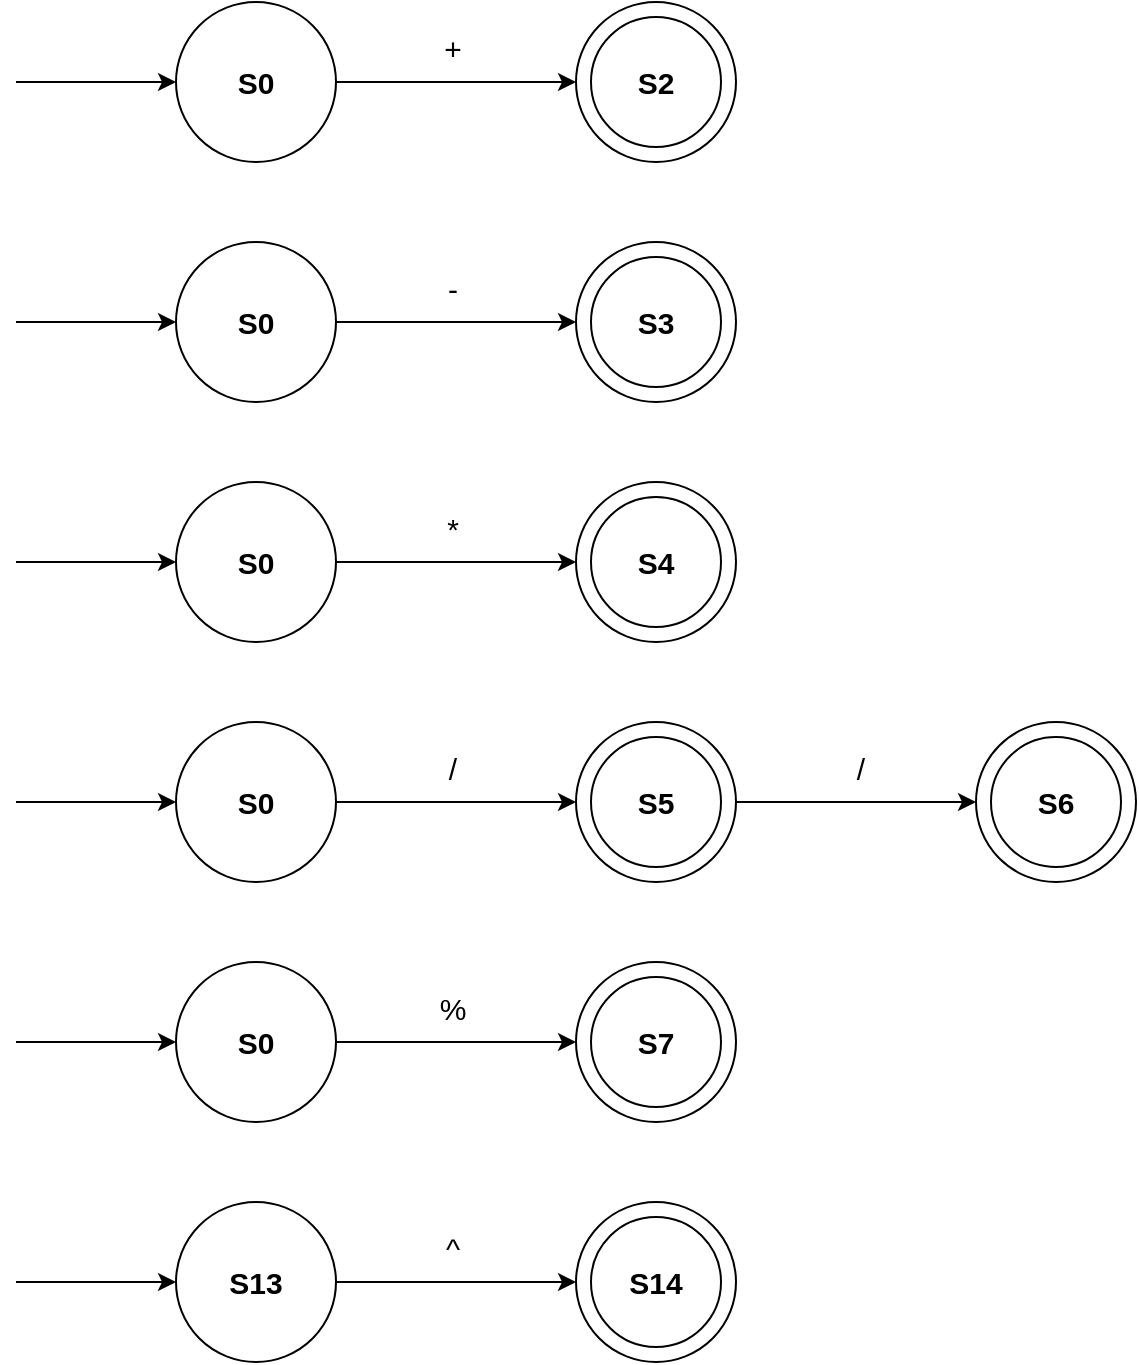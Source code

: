 <mxfile version="23.1.1" type="github">
  <diagram name="Page-1" id="PWy-CDX3qjIFCn9IKMQH">
    <mxGraphModel dx="1009" dy="573" grid="1" gridSize="10" guides="1" tooltips="1" connect="1" arrows="1" fold="1" page="1" pageScale="1" pageWidth="850" pageHeight="1100" math="0" shadow="0">
      <root>
        <mxCell id="0" />
        <mxCell id="1" parent="0" />
        <mxCell id="I_ukyHd6Pq-XbH-F2VGM-1" value="" style="ellipse;whiteSpace=wrap;html=1;aspect=fixed;" parent="1" vertex="1">
          <mxGeometry x="480" y="160" width="80" height="80" as="geometry" />
        </mxCell>
        <mxCell id="I_ukyHd6Pq-XbH-F2VGM-2" value="" style="ellipse;whiteSpace=wrap;html=1;aspect=fixed;" parent="1" vertex="1">
          <mxGeometry x="487.5" y="167.5" width="65" height="65" as="geometry" />
        </mxCell>
        <mxCell id="I_ukyHd6Pq-XbH-F2VGM-3" value="" style="ellipse;whiteSpace=wrap;html=1;aspect=fixed;" parent="1" vertex="1">
          <mxGeometry x="280" y="160" width="80" height="80" as="geometry" />
        </mxCell>
        <mxCell id="I_ukyHd6Pq-XbH-F2VGM-4" value="" style="endArrow=classic;html=1;rounded=0;entryX=0;entryY=0.5;entryDx=0;entryDy=0;" parent="1" edge="1">
          <mxGeometry width="50" height="50" relative="1" as="geometry">
            <mxPoint x="200" y="200" as="sourcePoint" />
            <mxPoint x="280" y="200" as="targetPoint" />
          </mxGeometry>
        </mxCell>
        <mxCell id="I_ukyHd6Pq-XbH-F2VGM-5" value="" style="endArrow=classic;html=1;rounded=0;entryX=0;entryY=0.5;entryDx=0;entryDy=0;exitX=1;exitY=0.5;exitDx=0;exitDy=0;" parent="1" source="I_ukyHd6Pq-XbH-F2VGM-3" target="I_ukyHd6Pq-XbH-F2VGM-1" edge="1">
          <mxGeometry width="50" height="50" relative="1" as="geometry">
            <mxPoint x="370" y="230" as="sourcePoint" />
            <mxPoint x="490" y="230" as="targetPoint" />
          </mxGeometry>
        </mxCell>
        <mxCell id="I_ukyHd6Pq-XbH-F2VGM-6" value="&lt;b style=&quot;font-size: 15px;&quot;&gt;S0&lt;/b&gt;" style="text;html=1;strokeColor=none;fillColor=none;align=center;verticalAlign=middle;whiteSpace=wrap;rounded=0;fontSize=15;" parent="1" vertex="1">
          <mxGeometry x="290" y="185" width="60" height="30" as="geometry" />
        </mxCell>
        <mxCell id="I_ukyHd6Pq-XbH-F2VGM-7" value="&lt;b&gt;&lt;font style=&quot;font-size: 15px;&quot;&gt;S2&lt;/font&gt;&lt;/b&gt;" style="text;html=1;strokeColor=none;fillColor=none;align=center;verticalAlign=middle;whiteSpace=wrap;rounded=0;" parent="1" vertex="1">
          <mxGeometry x="490" y="185" width="60" height="30" as="geometry" />
        </mxCell>
        <mxCell id="I_ukyHd6Pq-XbH-F2VGM-8" value="+" style="text;html=1;strokeColor=none;fillColor=none;align=center;verticalAlign=middle;whiteSpace=wrap;rounded=0;fontSize=15;" parent="1" vertex="1">
          <mxGeometry x="366" y="167.5" width="105" height="30" as="geometry" />
        </mxCell>
        <mxCell id="I_ukyHd6Pq-XbH-F2VGM-9" value="" style="ellipse;whiteSpace=wrap;html=1;aspect=fixed;" parent="1" vertex="1">
          <mxGeometry x="480" y="280" width="80" height="80" as="geometry" />
        </mxCell>
        <mxCell id="I_ukyHd6Pq-XbH-F2VGM-10" value="" style="ellipse;whiteSpace=wrap;html=1;aspect=fixed;" parent="1" vertex="1">
          <mxGeometry x="487.5" y="287.5" width="65" height="65" as="geometry" />
        </mxCell>
        <mxCell id="I_ukyHd6Pq-XbH-F2VGM-11" value="" style="ellipse;whiteSpace=wrap;html=1;aspect=fixed;" parent="1" vertex="1">
          <mxGeometry x="280" y="280" width="80" height="80" as="geometry" />
        </mxCell>
        <mxCell id="I_ukyHd6Pq-XbH-F2VGM-12" value="" style="endArrow=classic;html=1;rounded=0;entryX=0;entryY=0.5;entryDx=0;entryDy=0;" parent="1" edge="1">
          <mxGeometry width="50" height="50" relative="1" as="geometry">
            <mxPoint x="200" y="320" as="sourcePoint" />
            <mxPoint x="280" y="320" as="targetPoint" />
          </mxGeometry>
        </mxCell>
        <mxCell id="I_ukyHd6Pq-XbH-F2VGM-13" value="" style="endArrow=classic;html=1;rounded=0;entryX=0;entryY=0.5;entryDx=0;entryDy=0;exitX=1;exitY=0.5;exitDx=0;exitDy=0;" parent="1" source="I_ukyHd6Pq-XbH-F2VGM-11" target="I_ukyHd6Pq-XbH-F2VGM-9" edge="1">
          <mxGeometry width="50" height="50" relative="1" as="geometry">
            <mxPoint x="370" y="350" as="sourcePoint" />
            <mxPoint x="490" y="350" as="targetPoint" />
          </mxGeometry>
        </mxCell>
        <mxCell id="I_ukyHd6Pq-XbH-F2VGM-14" value="&lt;b style=&quot;font-size: 15px;&quot;&gt;S0&lt;/b&gt;" style="text;html=1;strokeColor=none;fillColor=none;align=center;verticalAlign=middle;whiteSpace=wrap;rounded=0;fontSize=15;" parent="1" vertex="1">
          <mxGeometry x="290" y="305" width="60" height="30" as="geometry" />
        </mxCell>
        <mxCell id="I_ukyHd6Pq-XbH-F2VGM-15" value="&lt;b&gt;&lt;font style=&quot;font-size: 15px;&quot;&gt;S3&lt;/font&gt;&lt;/b&gt;" style="text;html=1;strokeColor=none;fillColor=none;align=center;verticalAlign=middle;whiteSpace=wrap;rounded=0;" parent="1" vertex="1">
          <mxGeometry x="490" y="305" width="60" height="30" as="geometry" />
        </mxCell>
        <mxCell id="I_ukyHd6Pq-XbH-F2VGM-16" value="-" style="text;html=1;strokeColor=none;fillColor=none;align=center;verticalAlign=middle;whiteSpace=wrap;rounded=0;fontSize=15;" parent="1" vertex="1">
          <mxGeometry x="366" y="287.5" width="105" height="30" as="geometry" />
        </mxCell>
        <mxCell id="I_ukyHd6Pq-XbH-F2VGM-17" value="" style="ellipse;whiteSpace=wrap;html=1;aspect=fixed;" parent="1" vertex="1">
          <mxGeometry x="480" y="400" width="80" height="80" as="geometry" />
        </mxCell>
        <mxCell id="I_ukyHd6Pq-XbH-F2VGM-18" value="" style="ellipse;whiteSpace=wrap;html=1;aspect=fixed;" parent="1" vertex="1">
          <mxGeometry x="487.5" y="407.5" width="65" height="65" as="geometry" />
        </mxCell>
        <mxCell id="I_ukyHd6Pq-XbH-F2VGM-19" value="" style="ellipse;whiteSpace=wrap;html=1;aspect=fixed;" parent="1" vertex="1">
          <mxGeometry x="280" y="400" width="80" height="80" as="geometry" />
        </mxCell>
        <mxCell id="I_ukyHd6Pq-XbH-F2VGM-20" value="" style="endArrow=classic;html=1;rounded=0;entryX=0;entryY=0.5;entryDx=0;entryDy=0;" parent="1" edge="1">
          <mxGeometry width="50" height="50" relative="1" as="geometry">
            <mxPoint x="200" y="440" as="sourcePoint" />
            <mxPoint x="280" y="440" as="targetPoint" />
          </mxGeometry>
        </mxCell>
        <mxCell id="I_ukyHd6Pq-XbH-F2VGM-21" value="" style="endArrow=classic;html=1;rounded=0;entryX=0;entryY=0.5;entryDx=0;entryDy=0;exitX=1;exitY=0.5;exitDx=0;exitDy=0;" parent="1" source="I_ukyHd6Pq-XbH-F2VGM-19" target="I_ukyHd6Pq-XbH-F2VGM-17" edge="1">
          <mxGeometry width="50" height="50" relative="1" as="geometry">
            <mxPoint x="370" y="470" as="sourcePoint" />
            <mxPoint x="490" y="470" as="targetPoint" />
          </mxGeometry>
        </mxCell>
        <mxCell id="I_ukyHd6Pq-XbH-F2VGM-22" value="&lt;b style=&quot;font-size: 15px;&quot;&gt;S0&lt;/b&gt;" style="text;html=1;strokeColor=none;fillColor=none;align=center;verticalAlign=middle;whiteSpace=wrap;rounded=0;fontSize=15;" parent="1" vertex="1">
          <mxGeometry x="290" y="425" width="60" height="30" as="geometry" />
        </mxCell>
        <mxCell id="I_ukyHd6Pq-XbH-F2VGM-23" value="&lt;b&gt;&lt;font style=&quot;font-size: 15px;&quot;&gt;S4&lt;/font&gt;&lt;/b&gt;" style="text;html=1;strokeColor=none;fillColor=none;align=center;verticalAlign=middle;whiteSpace=wrap;rounded=0;" parent="1" vertex="1">
          <mxGeometry x="490" y="425" width="60" height="30" as="geometry" />
        </mxCell>
        <mxCell id="I_ukyHd6Pq-XbH-F2VGM-24" value="*" style="text;html=1;strokeColor=none;fillColor=none;align=center;verticalAlign=middle;whiteSpace=wrap;rounded=0;fontSize=15;" parent="1" vertex="1">
          <mxGeometry x="366" y="407.5" width="105" height="30" as="geometry" />
        </mxCell>
        <mxCell id="I_ukyHd6Pq-XbH-F2VGM-25" value="" style="ellipse;whiteSpace=wrap;html=1;aspect=fixed;" parent="1" vertex="1">
          <mxGeometry x="480" y="520" width="80" height="80" as="geometry" />
        </mxCell>
        <mxCell id="I_ukyHd6Pq-XbH-F2VGM-26" value="" style="ellipse;whiteSpace=wrap;html=1;aspect=fixed;" parent="1" vertex="1">
          <mxGeometry x="487.5" y="527.5" width="65" height="65" as="geometry" />
        </mxCell>
        <mxCell id="I_ukyHd6Pq-XbH-F2VGM-27" value="" style="ellipse;whiteSpace=wrap;html=1;aspect=fixed;" parent="1" vertex="1">
          <mxGeometry x="280" y="520" width="80" height="80" as="geometry" />
        </mxCell>
        <mxCell id="I_ukyHd6Pq-XbH-F2VGM-28" value="" style="endArrow=classic;html=1;rounded=0;entryX=0;entryY=0.5;entryDx=0;entryDy=0;" parent="1" edge="1">
          <mxGeometry width="50" height="50" relative="1" as="geometry">
            <mxPoint x="200" y="560" as="sourcePoint" />
            <mxPoint x="280" y="560" as="targetPoint" />
          </mxGeometry>
        </mxCell>
        <mxCell id="I_ukyHd6Pq-XbH-F2VGM-29" value="" style="endArrow=classic;html=1;rounded=0;entryX=0;entryY=0.5;entryDx=0;entryDy=0;exitX=1;exitY=0.5;exitDx=0;exitDy=0;" parent="1" source="I_ukyHd6Pq-XbH-F2VGM-27" target="I_ukyHd6Pq-XbH-F2VGM-25" edge="1">
          <mxGeometry width="50" height="50" relative="1" as="geometry">
            <mxPoint x="370" y="590" as="sourcePoint" />
            <mxPoint x="490" y="590" as="targetPoint" />
          </mxGeometry>
        </mxCell>
        <mxCell id="I_ukyHd6Pq-XbH-F2VGM-30" value="&lt;b style=&quot;font-size: 15px;&quot;&gt;S0&lt;/b&gt;" style="text;html=1;strokeColor=none;fillColor=none;align=center;verticalAlign=middle;whiteSpace=wrap;rounded=0;fontSize=15;" parent="1" vertex="1">
          <mxGeometry x="290" y="545" width="60" height="30" as="geometry" />
        </mxCell>
        <mxCell id="I_ukyHd6Pq-XbH-F2VGM-31" value="&lt;b&gt;&lt;font style=&quot;font-size: 15px;&quot;&gt;S5&lt;/font&gt;&lt;/b&gt;" style="text;html=1;strokeColor=none;fillColor=none;align=center;verticalAlign=middle;whiteSpace=wrap;rounded=0;" parent="1" vertex="1">
          <mxGeometry x="490" y="545" width="60" height="30" as="geometry" />
        </mxCell>
        <mxCell id="I_ukyHd6Pq-XbH-F2VGM-32" value="/" style="text;html=1;strokeColor=none;fillColor=none;align=center;verticalAlign=middle;whiteSpace=wrap;rounded=0;fontSize=15;" parent="1" vertex="1">
          <mxGeometry x="366" y="527.5" width="105" height="30" as="geometry" />
        </mxCell>
        <mxCell id="I_ukyHd6Pq-XbH-F2VGM-33" value="" style="ellipse;whiteSpace=wrap;html=1;aspect=fixed;" parent="1" vertex="1">
          <mxGeometry x="480" y="640" width="80" height="80" as="geometry" />
        </mxCell>
        <mxCell id="I_ukyHd6Pq-XbH-F2VGM-34" value="" style="ellipse;whiteSpace=wrap;html=1;aspect=fixed;" parent="1" vertex="1">
          <mxGeometry x="487.5" y="647.5" width="65" height="65" as="geometry" />
        </mxCell>
        <mxCell id="I_ukyHd6Pq-XbH-F2VGM-35" value="" style="ellipse;whiteSpace=wrap;html=1;aspect=fixed;" parent="1" vertex="1">
          <mxGeometry x="280" y="640" width="80" height="80" as="geometry" />
        </mxCell>
        <mxCell id="I_ukyHd6Pq-XbH-F2VGM-36" value="" style="endArrow=classic;html=1;rounded=0;entryX=0;entryY=0.5;entryDx=0;entryDy=0;" parent="1" edge="1">
          <mxGeometry width="50" height="50" relative="1" as="geometry">
            <mxPoint x="200" y="680" as="sourcePoint" />
            <mxPoint x="280" y="680" as="targetPoint" />
          </mxGeometry>
        </mxCell>
        <mxCell id="I_ukyHd6Pq-XbH-F2VGM-37" value="" style="endArrow=classic;html=1;rounded=0;entryX=0;entryY=0.5;entryDx=0;entryDy=0;exitX=1;exitY=0.5;exitDx=0;exitDy=0;" parent="1" source="I_ukyHd6Pq-XbH-F2VGM-35" target="I_ukyHd6Pq-XbH-F2VGM-33" edge="1">
          <mxGeometry width="50" height="50" relative="1" as="geometry">
            <mxPoint x="370" y="710" as="sourcePoint" />
            <mxPoint x="490" y="710" as="targetPoint" />
          </mxGeometry>
        </mxCell>
        <mxCell id="I_ukyHd6Pq-XbH-F2VGM-38" value="&lt;b style=&quot;font-size: 15px;&quot;&gt;S0&lt;/b&gt;" style="text;html=1;strokeColor=none;fillColor=none;align=center;verticalAlign=middle;whiteSpace=wrap;rounded=0;fontSize=15;" parent="1" vertex="1">
          <mxGeometry x="290" y="665" width="60" height="30" as="geometry" />
        </mxCell>
        <mxCell id="I_ukyHd6Pq-XbH-F2VGM-39" value="&lt;b&gt;&lt;font style=&quot;font-size: 15px;&quot;&gt;S7&lt;/font&gt;&lt;/b&gt;" style="text;html=1;strokeColor=none;fillColor=none;align=center;verticalAlign=middle;whiteSpace=wrap;rounded=0;" parent="1" vertex="1">
          <mxGeometry x="490" y="665" width="60" height="30" as="geometry" />
        </mxCell>
        <mxCell id="I_ukyHd6Pq-XbH-F2VGM-40" value="%" style="text;html=1;strokeColor=none;fillColor=none;align=center;verticalAlign=middle;whiteSpace=wrap;rounded=0;fontSize=15;" parent="1" vertex="1">
          <mxGeometry x="366" y="647.5" width="105" height="30" as="geometry" />
        </mxCell>
        <mxCell id="I_ukyHd6Pq-XbH-F2VGM-41" value="" style="ellipse;whiteSpace=wrap;html=1;aspect=fixed;" parent="1" vertex="1">
          <mxGeometry x="480" y="760" width="80" height="80" as="geometry" />
        </mxCell>
        <mxCell id="I_ukyHd6Pq-XbH-F2VGM-42" value="" style="ellipse;whiteSpace=wrap;html=1;aspect=fixed;" parent="1" vertex="1">
          <mxGeometry x="487.5" y="767.5" width="65" height="65" as="geometry" />
        </mxCell>
        <mxCell id="I_ukyHd6Pq-XbH-F2VGM-43" value="" style="ellipse;whiteSpace=wrap;html=1;aspect=fixed;" parent="1" vertex="1">
          <mxGeometry x="280" y="760" width="80" height="80" as="geometry" />
        </mxCell>
        <mxCell id="I_ukyHd6Pq-XbH-F2VGM-44" value="" style="endArrow=classic;html=1;rounded=0;entryX=0;entryY=0.5;entryDx=0;entryDy=0;" parent="1" edge="1">
          <mxGeometry width="50" height="50" relative="1" as="geometry">
            <mxPoint x="200" y="800" as="sourcePoint" />
            <mxPoint x="280" y="800" as="targetPoint" />
          </mxGeometry>
        </mxCell>
        <mxCell id="I_ukyHd6Pq-XbH-F2VGM-45" value="" style="endArrow=classic;html=1;rounded=0;entryX=0;entryY=0.5;entryDx=0;entryDy=0;exitX=1;exitY=0.5;exitDx=0;exitDy=0;" parent="1" source="I_ukyHd6Pq-XbH-F2VGM-43" target="I_ukyHd6Pq-XbH-F2VGM-41" edge="1">
          <mxGeometry width="50" height="50" relative="1" as="geometry">
            <mxPoint x="370" y="830" as="sourcePoint" />
            <mxPoint x="490" y="830" as="targetPoint" />
          </mxGeometry>
        </mxCell>
        <mxCell id="I_ukyHd6Pq-XbH-F2VGM-46" value="&lt;b style=&quot;font-size: 15px;&quot;&gt;S13&lt;/b&gt;" style="text;html=1;strokeColor=none;fillColor=none;align=center;verticalAlign=middle;whiteSpace=wrap;rounded=0;fontSize=15;" parent="1" vertex="1">
          <mxGeometry x="290" y="785" width="60" height="30" as="geometry" />
        </mxCell>
        <mxCell id="I_ukyHd6Pq-XbH-F2VGM-47" value="&lt;b&gt;&lt;font style=&quot;font-size: 15px;&quot;&gt;S14&lt;/font&gt;&lt;/b&gt;" style="text;html=1;strokeColor=none;fillColor=none;align=center;verticalAlign=middle;whiteSpace=wrap;rounded=0;" parent="1" vertex="1">
          <mxGeometry x="490" y="785" width="60" height="30" as="geometry" />
        </mxCell>
        <mxCell id="I_ukyHd6Pq-XbH-F2VGM-48" value="^" style="text;html=1;strokeColor=none;fillColor=none;align=center;verticalAlign=middle;whiteSpace=wrap;rounded=0;fontSize=15;" parent="1" vertex="1">
          <mxGeometry x="366" y="767.5" width="105" height="30" as="geometry" />
        </mxCell>
        <mxCell id="I_ukyHd6Pq-XbH-F2VGM-49" value="" style="ellipse;whiteSpace=wrap;html=1;aspect=fixed;" parent="1" vertex="1">
          <mxGeometry x="680" y="520" width="80" height="80" as="geometry" />
        </mxCell>
        <mxCell id="I_ukyHd6Pq-XbH-F2VGM-50" value="" style="ellipse;whiteSpace=wrap;html=1;aspect=fixed;" parent="1" vertex="1">
          <mxGeometry x="687.5" y="527.5" width="65" height="65" as="geometry" />
        </mxCell>
        <mxCell id="I_ukyHd6Pq-XbH-F2VGM-51" value="" style="endArrow=classic;html=1;rounded=0;entryX=0;entryY=0.5;entryDx=0;entryDy=0;exitX=1;exitY=0.5;exitDx=0;exitDy=0;" parent="1" target="I_ukyHd6Pq-XbH-F2VGM-49" edge="1">
          <mxGeometry width="50" height="50" relative="1" as="geometry">
            <mxPoint x="560" y="560" as="sourcePoint" />
            <mxPoint x="690" y="590" as="targetPoint" />
          </mxGeometry>
        </mxCell>
        <mxCell id="I_ukyHd6Pq-XbH-F2VGM-52" value="&lt;b&gt;&lt;font style=&quot;font-size: 15px;&quot;&gt;S6&lt;/font&gt;&lt;/b&gt;" style="text;html=1;strokeColor=none;fillColor=none;align=center;verticalAlign=middle;whiteSpace=wrap;rounded=0;" parent="1" vertex="1">
          <mxGeometry x="690" y="545" width="60" height="30" as="geometry" />
        </mxCell>
        <mxCell id="I_ukyHd6Pq-XbH-F2VGM-53" value="/" style="text;html=1;strokeColor=none;fillColor=none;align=center;verticalAlign=middle;whiteSpace=wrap;rounded=0;fontSize=15;" parent="1" vertex="1">
          <mxGeometry x="570" y="527.5" width="105" height="30" as="geometry" />
        </mxCell>
      </root>
    </mxGraphModel>
  </diagram>
</mxfile>
